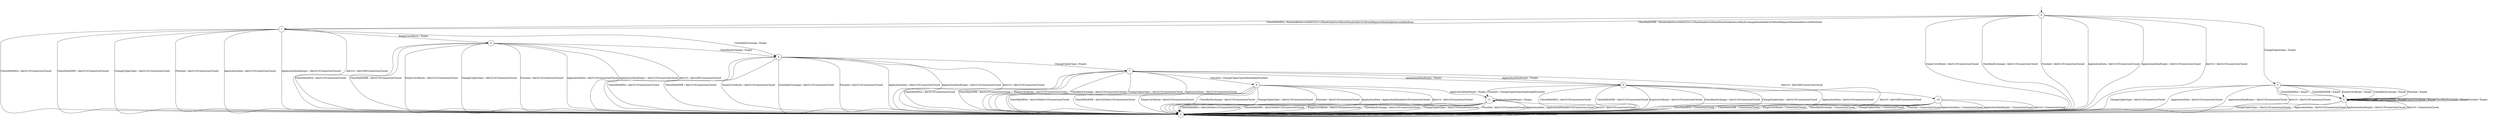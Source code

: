 digraph g {
__start0 [label="" shape="none"];

	s0 [shape="circle" label="0"];
	s1 [shape="circle" label="1"];
	s2 [shape="circle" label="2"];
	s3 [shape="circle" label="3"];
	s4 [shape="circle" label="4"];
	s5 [shape="circle" label="5"];
	s6 [shape="circle" label="6"];
	s7 [shape="circle" label="7"];
	s8 [shape="circle" label="8"];
	s9 [shape="circle" label="9"];
	s10 [shape="circle" label="10"];
	s11 [shape="circle" label="11"];
	s0 -> s1[label="ClientHelloRSA / HandshakeServerHelloTLSv12HandshakeCertificateHandshakeCertificateRequestHandshakeServerHelloDone"]
	s0 -> s1[label="ClientHelloDHE / HandshakeServerHelloTLSv12HandshakeCertificateHandshakeServerKeyExchangeHandshakeCertificateRequestHandshakeServerHelloDone"]
	s0 -> s2[label="EmptyCertificate / Alert210ConnectionClosed"]
	s0 -> s2[label="ClientKeyExchange / Alert210ConnectionClosed"]
	s0 -> s3[label="ChangeCipherSpec / Empty"]
	s0 -> s2[label="Finished / Alert210ConnectionClosed"]
	s0 -> s2[label="ApplicationData / Alert210ConnectionClosed"]
	s0 -> s2[label="ApplicationDataEmpty / Alert210ConnectionClosed"]
	s0 -> s2[label="Alert10 / Alert210ConnectionClosed"]
	s1 -> s2[label="ClientHelloRSA / Alert210ConnectionClosed"]
	s1 -> s2[label="ClientHelloDHE / Alert210ConnectionClosed"]
	s1 -> s4[label="EmptyCertificate / Empty"]
	s1 -> s5[label="ClientKeyExchange / Empty"]
	s1 -> s2[label="ChangeCipherSpec / Alert210ConnectionClosed"]
	s1 -> s2[label="Finished / Alert210ConnectionClosed"]
	s1 -> s2[label="ApplicationData / Alert210ConnectionClosed"]
	s1 -> s2[label="ApplicationDataEmpty / Alert210ConnectionClosed"]
	s1 -> s2[label="Alert10 / Alert280ConnectionClosed"]
	s2 -> s2[label="ClientHelloRSA / ConnectionClosed"]
	s2 -> s2[label="ClientHelloDHE / ConnectionClosed"]
	s2 -> s2[label="EmptyCertificate / ConnectionClosed"]
	s2 -> s2[label="ClientKeyExchange / ConnectionClosed"]
	s2 -> s2[label="ChangeCipherSpec / ConnectionClosed"]
	s2 -> s2[label="Finished / ConnectionClosed"]
	s2 -> s2[label="ApplicationData / ConnectionClosed"]
	s2 -> s2[label="ApplicationDataEmpty / ConnectionClosed"]
	s2 -> s2[label="Alert10 / ConnectionClosed"]
	s3 -> s6[label="ClientHelloRSA / Empty"]
	s3 -> s6[label="ClientHelloDHE / Empty"]
	s3 -> s6[label="EmptyCertificate / Empty"]
	s3 -> s6[label="ClientKeyExchange / Empty"]
	s3 -> s2[label="ChangeCipherSpec / Alert210ConnectionClosed"]
	s3 -> s6[label="Finished / Empty"]
	s3 -> s2[label="ApplicationData / Alert210ConnectionClosed"]
	s3 -> s2[label="ApplicationDataEmpty / Alert210ConnectionClosed"]
	s3 -> s2[label="Alert10 / Alert210ConnectionClosed"]
	s4 -> s2[label="ClientHelloRSA / Alert210ConnectionClosed"]
	s4 -> s2[label="ClientHelloDHE / Alert210ConnectionClosed"]
	s4 -> s2[label="EmptyCertificate / Alert210ConnectionClosed"]
	s4 -> s5[label="ClientKeyExchange / Empty"]
	s4 -> s2[label="ChangeCipherSpec / Alert210ConnectionClosed"]
	s4 -> s2[label="Finished / Alert210ConnectionClosed"]
	s4 -> s2[label="ApplicationData / Alert210ConnectionClosed"]
	s4 -> s2[label="ApplicationDataEmpty / Alert210ConnectionClosed"]
	s4 -> s2[label="Alert10 / Alert280ConnectionClosed"]
	s5 -> s2[label="ClientHelloRSA / Alert210ConnectionClosed"]
	s5 -> s2[label="ClientHelloDHE / Alert210ConnectionClosed"]
	s5 -> s2[label="EmptyCertificate / Alert210ConnectionClosed"]
	s5 -> s2[label="ClientKeyExchange / Alert210ConnectionClosed"]
	s5 -> s7[label="ChangeCipherSpec / Empty"]
	s5 -> s2[label="Finished / Alert210ConnectionClosed"]
	s5 -> s2[label="ApplicationData / Alert210ConnectionClosed"]
	s5 -> s2[label="ApplicationDataEmpty / Alert210ConnectionClosed"]
	s5 -> s2[label="Alert10 / Alert210ConnectionClosed"]
	s6 -> s6[label="ClientHelloRSA / Empty"]
	s6 -> s6[label="ClientHelloDHE / Empty"]
	s6 -> s6[label="EmptyCertificate / Empty"]
	s6 -> s6[label="ClientKeyExchange / Empty"]
	s6 -> s2[label="ChangeCipherSpec / Alert210ConnectionClosed"]
	s6 -> s6[label="Finished / Empty"]
	s6 -> s2[label="ApplicationData / Alert210ConnectionClosed"]
	s6 -> s2[label="ApplicationDataEmpty / Alert210ConnectionClosed"]
	s6 -> s2[label="Alert10 / ConnectionClosed"]
	s7 -> s2[label="ClientHelloRSA / Alert210ConnectionClosed"]
	s7 -> s2[label="ClientHelloDHE / Alert210ConnectionClosed"]
	s7 -> s2[label="EmptyCertificate / Alert210ConnectionClosed"]
	s7 -> s2[label="ClientKeyExchange / Alert210ConnectionClosed"]
	s7 -> s2[label="ChangeCipherSpec / Alert210ConnectionClosed"]
	s7 -> s8[label="Finished / ChangeCipherSpecHandshakeFinished"]
	s7 -> s2[label="ApplicationData / Alert210ConnectionClosed"]
	s7 -> s9[label="ApplicationDataEmpty / Empty"]
	s7 -> s10[label="Alert10 / Alert280ConnectionClosed"]
	s8 -> s2[label="ClientHelloRSA / Alert240Alert10ConnectionClosed"]
	s8 -> s2[label="ClientHelloDHE / Alert240Alert10ConnectionClosed"]
	s8 -> s2[label="EmptyCertificate / Alert210ConnectionClosed"]
	s8 -> s2[label="ClientKeyExchange / Alert210ConnectionClosed"]
	s8 -> s2[label="ChangeCipherSpec / Alert210ConnectionClosed"]
	s8 -> s2[label="Finished / Alert210ConnectionClosed"]
	s8 -> s2[label="ApplicationData / ApplicationDataAlert10ConnectionClosed"]
	s8 -> s11[label="ApplicationDataEmpty / Empty"]
	s8 -> s2[label="Alert10 / Alert10ConnectionClosed"]
	s9 -> s2[label="ClientHelloRSA / Alert210ConnectionClosed"]
	s9 -> s2[label="ClientHelloDHE / Alert210ConnectionClosed"]
	s9 -> s2[label="EmptyCertificate / Alert210ConnectionClosed"]
	s9 -> s2[label="ClientKeyExchange / Alert210ConnectionClosed"]
	s9 -> s2[label="ChangeCipherSpec / Alert210ConnectionClosed"]
	s9 -> s11[label="Finished / ChangeCipherSpecHandshakeFinished"]
	s9 -> s2[label="ApplicationData / Alert210ConnectionClosed"]
	s9 -> s7[label="ApplicationDataEmpty / Empty"]
	s9 -> s2[label="Alert10 / Alert280ConnectionClosed"]
	s10 -> s2[label="ClientHelloRSA / ConnectionClosed"]
	s10 -> s2[label="ClientHelloDHE / ConnectionClosed"]
	s10 -> s2[label="EmptyCertificate / ConnectionClosed"]
	s10 -> s2[label="ClientKeyExchange / ConnectionClosed"]
	s10 -> s2[label="ChangeCipherSpec / ConnectionClosed"]
	s10 -> s2[label="Finished / ConnectionClosed"]
	s10 -> s2[label="ApplicationData / ConnectionClosed"]
	s10 -> s2[label="ApplicationDataEmpty / ConnectionClosed"]
	s10 -> s2[label="Alert10 / ConnectionClosed"]
	s11 -> s2[label="ClientHelloRSA / Alert240Alert10ConnectionClosed"]
	s11 -> s2[label="ClientHelloDHE / Alert240Alert10ConnectionClosed"]
	s11 -> s2[label="EmptyCertificate / Alert210ConnectionClosed"]
	s11 -> s2[label="ClientKeyExchange / Alert210ConnectionClosed"]
	s11 -> s2[label="ChangeCipherSpec / Alert210ConnectionClosed"]
	s11 -> s2[label="Finished / Alert210ConnectionClosed"]
	s11 -> s2[label="ApplicationData / ApplicationDataAlert10ConnectionClosed"]
	s11 -> s11[label="ApplicationDataEmpty / Empty"]
	s11 -> s2[label="Alert10 / Alert10ConnectionClosed"]

__start0 -> s0;
}
